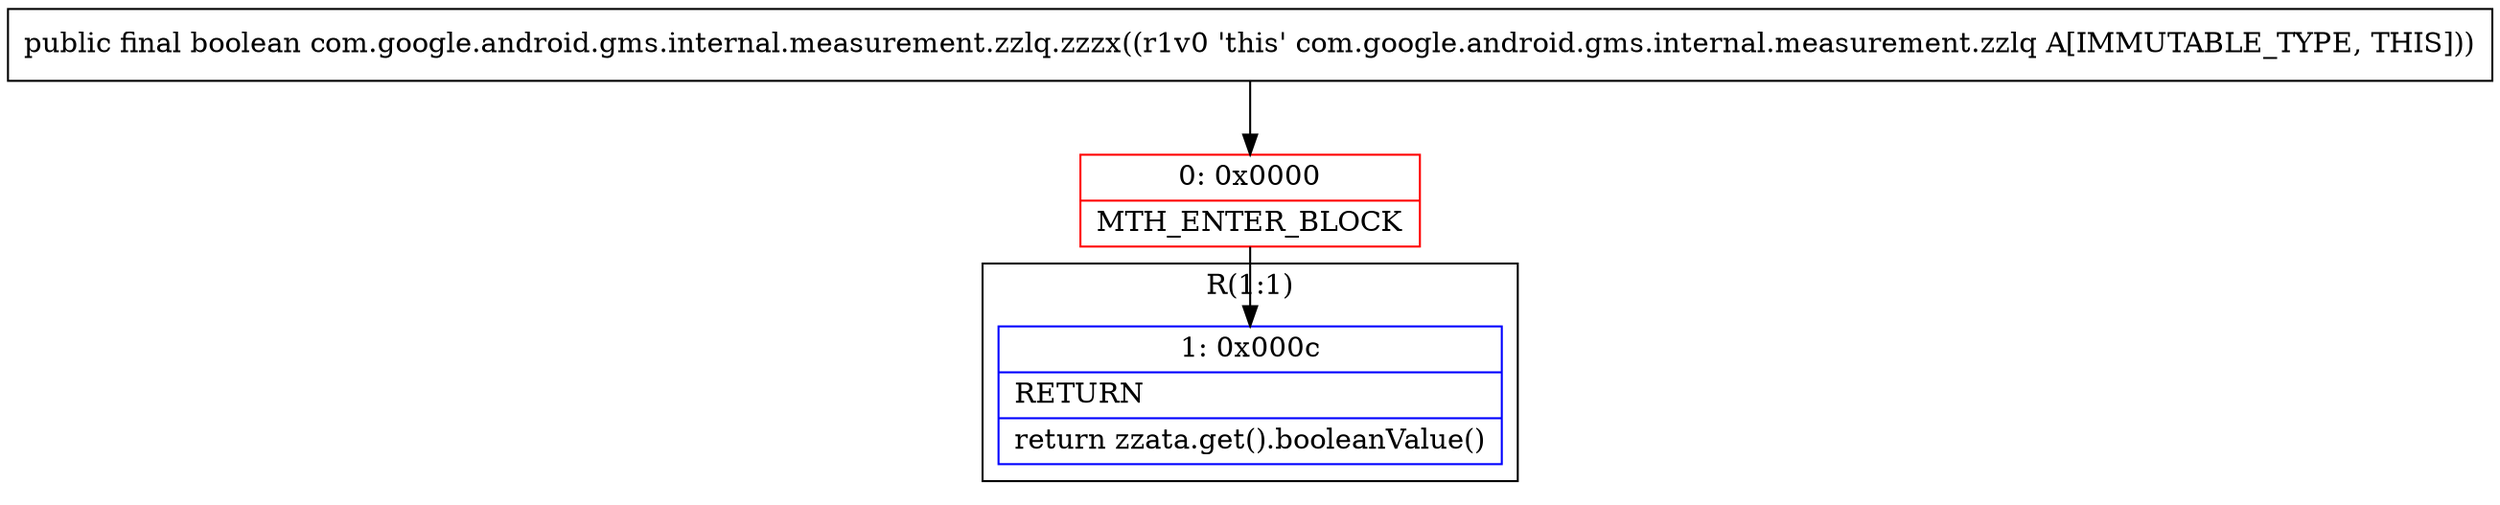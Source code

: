 digraph "CFG forcom.google.android.gms.internal.measurement.zzlq.zzzx()Z" {
subgraph cluster_Region_1411837627 {
label = "R(1:1)";
node [shape=record,color=blue];
Node_1 [shape=record,label="{1\:\ 0x000c|RETURN\l|return zzata.get().booleanValue()\l}"];
}
Node_0 [shape=record,color=red,label="{0\:\ 0x0000|MTH_ENTER_BLOCK\l}"];
MethodNode[shape=record,label="{public final boolean com.google.android.gms.internal.measurement.zzlq.zzzx((r1v0 'this' com.google.android.gms.internal.measurement.zzlq A[IMMUTABLE_TYPE, THIS])) }"];
MethodNode -> Node_0;
Node_0 -> Node_1;
}

